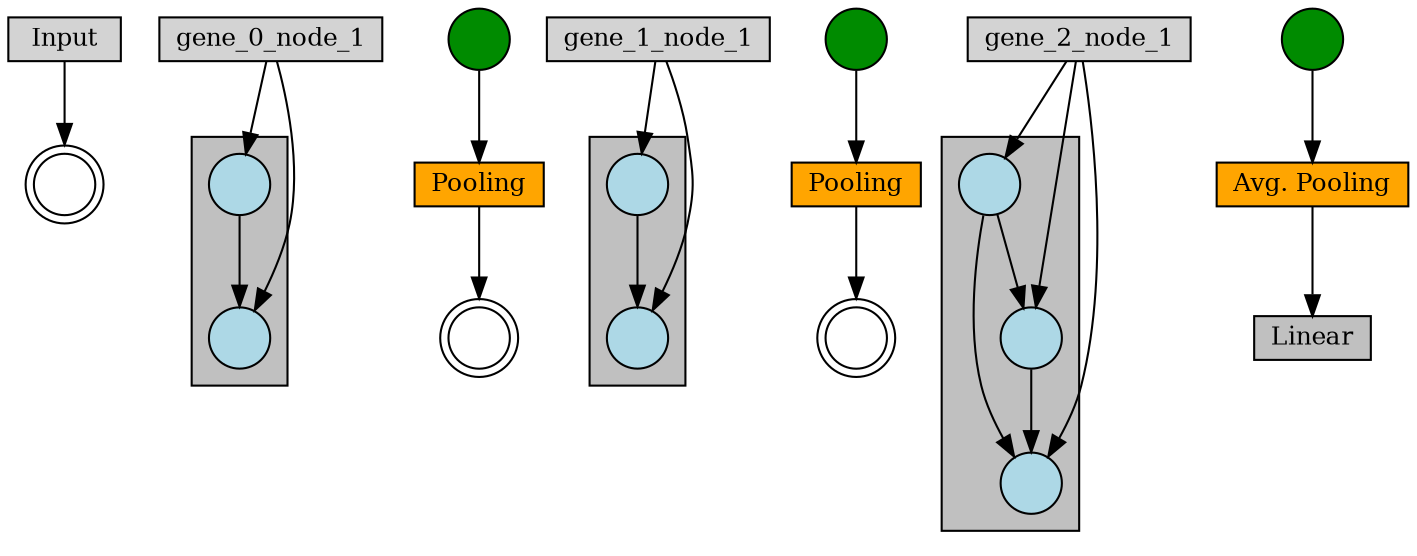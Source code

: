 digraph {
	graph [size="12,12"]
	node [align=left fontsize=12 height=0.2 ranksep=0.1 shape=box style=filled]
	rankdir=UD
	input [label=Input]
	gene_0_node_0 [label=" " fillcolor=white shape=doublecircle]
	subgraph cluster_1 {
		fillcolor=gray fontcolor=black label="" style=filled
		gene_0_node_2 [label=" " fillcolor=lightblue shape=circle]
		gene_0_node_3 [label=" " fillcolor=lightblue shape=circle]
	}
	gene_0_node_4 [label=" " fillcolor=green4 shape=circle]
	gene_0_pool [label=Pooling fillcolor=orange]
	gene_0_node_1 -> gene_0_node_2
	gene_0_node_1 -> gene_0_node_3
	gene_0_node_2 -> gene_0_node_3
	gene_0_node_4 -> gene_0_pool
	gene_1_node_0 [label=" " fillcolor=white shape=doublecircle]
	gene_0_pool -> gene_1_node_0
	subgraph cluster_2 {
		fillcolor=gray fontcolor=black label="" style=filled
		gene_1_node_2 [label=" " fillcolor=lightblue shape=circle]
		gene_1_node_3 [label=" " fillcolor=lightblue shape=circle]
	}
	gene_1_node_4 [label=" " fillcolor=green4 shape=circle]
	gene_1_pool [label=Pooling fillcolor=orange]
	gene_1_node_1 -> gene_1_node_2
	gene_1_node_1 -> gene_1_node_3
	gene_1_node_2 -> gene_1_node_3
	gene_1_node_4 -> gene_1_pool
	gene_2_node_0 [label=" " fillcolor=white shape=doublecircle]
	gene_1_pool -> gene_2_node_0
	subgraph cluster_3 {
		fillcolor=gray fontcolor=black label="" style=filled
		gene_2_node_2 [label=" " fillcolor=lightblue shape=circle]
		gene_2_node_3 [label=" " fillcolor=lightblue shape=circle]
		gene_2_node_4 [label=" " fillcolor=lightblue shape=circle]
	}
	gene_2_node_5 [label=" " fillcolor=green4 shape=circle]
	gene_2_pool [label="Avg. Pooling" fillcolor=orange]
	gene_2_node_1 -> gene_2_node_2
	gene_2_node_1 -> gene_2_node_3
	gene_2_node_2 -> gene_2_node_3
	gene_2_node_1 -> gene_2_node_4
	gene_2_node_2 -> gene_2_node_4
	gene_2_node_3 -> gene_2_node_4
	gene_2_node_5 -> gene_2_pool
	input -> gene_0_node_0
	linear [label=Linear fillcolor=gray]
	gene_2_pool -> linear
}
